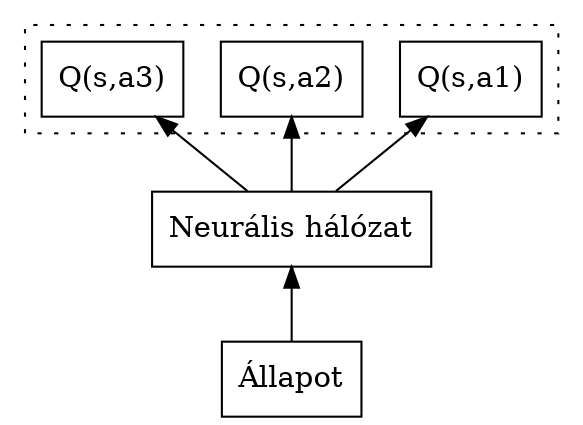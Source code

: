 digraph qlearning {
    graph[dpi=300]
    rankdir="BT"

    s [label="Állapot", shape="rectangle"]
    net [label="Neurális hálózat", shape="rectangle"]
    
    subgraph cluster{
        style="dotted"
        a1 [label="Q(s,a1)", shape="rectangle"]
        a2 [label="Q(s,a2)", shape="rectangle"]
        a3 [label="Q(s,a3)", shape="rectangle"]  
    }
    
    s -> net
    net -> a1
    net -> a2
    net -> a3

}